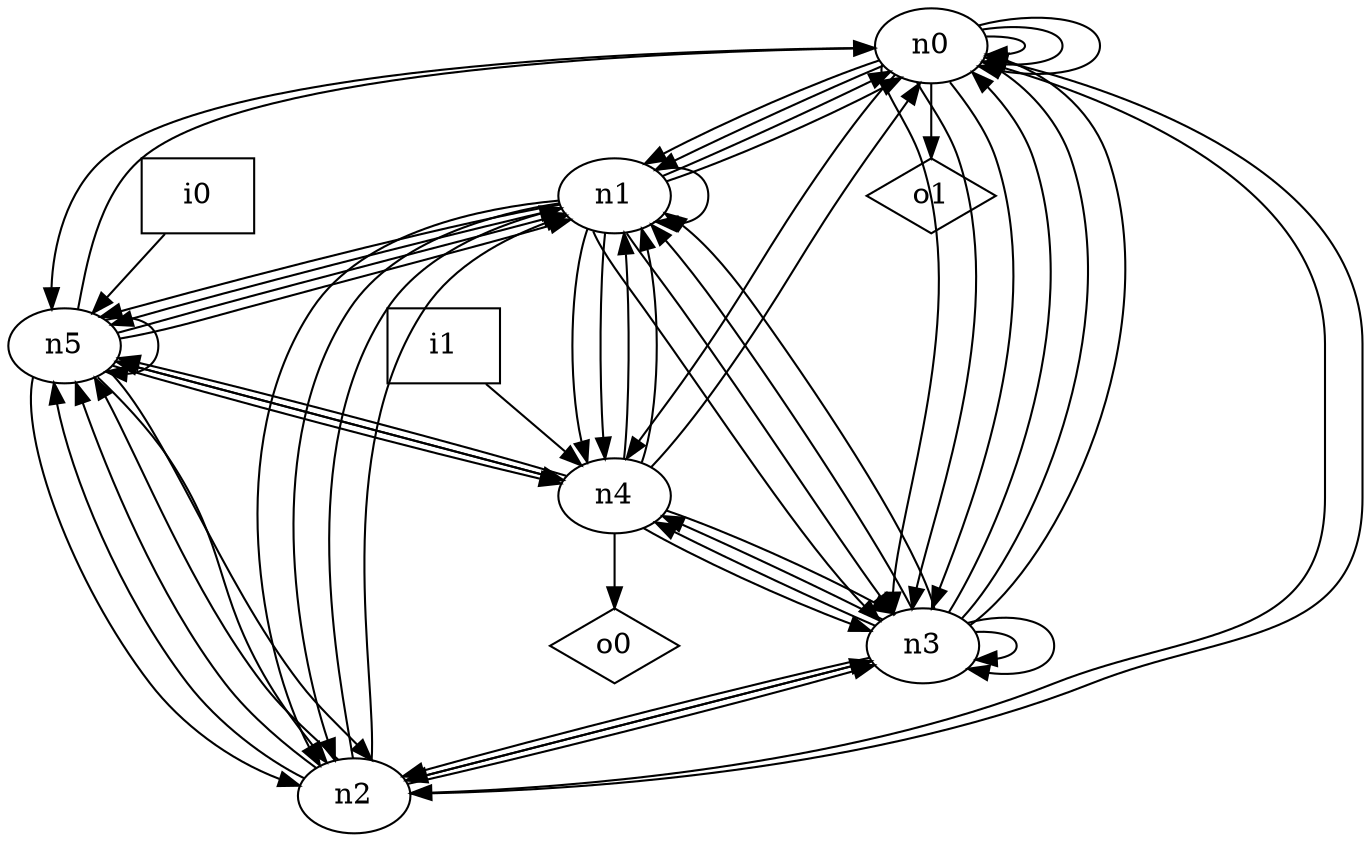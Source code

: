 digraph G {
n0 [label="n0"];
n1 [label="n1"];
n2 [label="n2"];
n3 [label="n3"];
n4 [label="n4"];
n5 [label="n5"];
n6 [label="i0",shape="box"];
n7 [label="i1",shape="box"];
n8 [label="o0",shape="diamond"];
n9 [label="o1",shape="diamond"];
n0 -> n0
n0 -> n0
n0 -> n0
n0 -> n1
n0 -> n1
n0 -> n2
n0 -> n3
n0 -> n3
n0 -> n3
n0 -> n4
n0 -> n5
n0 -> n9
n1 -> n0
n1 -> n0
n1 -> n1
n1 -> n2
n1 -> n2
n1 -> n3
n1 -> n3
n1 -> n4
n1 -> n4
n1 -> n5
n1 -> n5
n2 -> n0
n2 -> n1
n2 -> n1
n2 -> n3
n2 -> n3
n2 -> n5
n2 -> n5
n2 -> n5
n3 -> n0
n3 -> n0
n3 -> n0
n3 -> n1
n3 -> n1
n3 -> n2
n3 -> n2
n3 -> n3
n3 -> n3
n3 -> n4
n3 -> n4
n4 -> n0
n4 -> n1
n4 -> n1
n4 -> n3
n4 -> n3
n4 -> n5
n4 -> n5
n4 -> n8
n5 -> n0
n5 -> n1
n5 -> n1
n5 -> n2
n5 -> n2
n5 -> n2
n5 -> n4
n5 -> n4
n5 -> n5
n6 -> n5
n7 -> n4
}